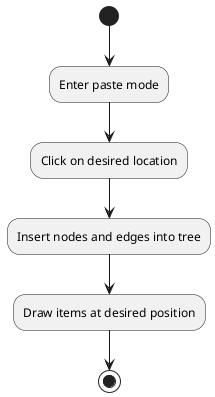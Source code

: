 @startuml

  (*) --> "Enter paste mode"
  --> "Click on desired location"
  "Draw items at desired position" --> (*)
  "Click on desired location" --> "Insert nodes and edges into tree"
  --> "Draw items at desired position"


@enduml